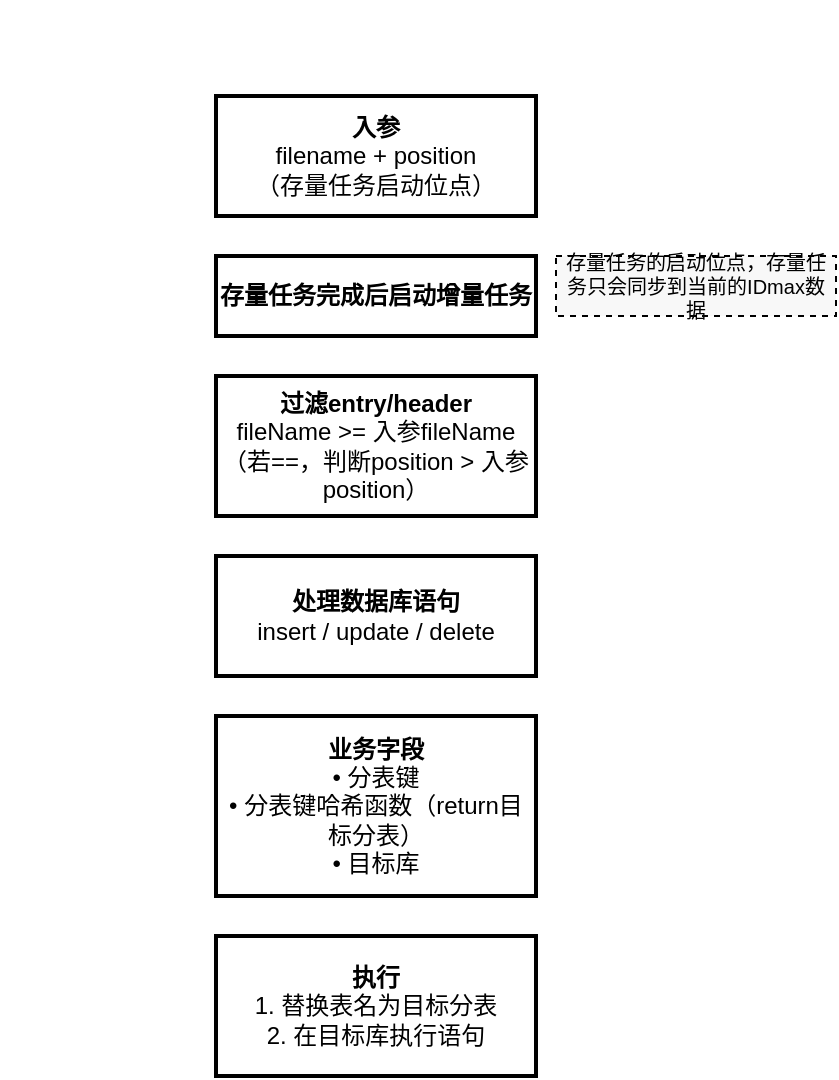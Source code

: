 <mxfile>
  <diagram name="流程图" id="流程ID">
    <mxGraphModel dx="1026" dy="636" grid="1" gridSize="10" guides="1" tooltips="1" connect="1" arrows="1" fold="1" page="1" pageScale="1" pageWidth="827" pageHeight="1169" math="0" shadow="0">
      <root>
        <mxCell id="0"/>
        <mxCell id="1" parent="0"/>
        
        <!-- 修复点：所有 &lt; 和 &gt; 符号已转义 -->
        <mxCell id="step1" value="&lt;b&gt;入参&lt;/b&gt;&lt;br&gt;filename + position&lt;br&gt;（存量任务启动位点）" style="rounded=0;whiteSpace=wrap;html=1;strokeWidth=2;" vertex="1" parent="1">
          <mxGeometry x="100" y="40" width="160" height="60" as="geometry"/>
        </mxCell>
        
        <mxCell id="step2" value="&lt;b&gt;存量任务完成后启动增量任务&lt;/b&gt;" style="rounded=0;whiteSpace=wrap;html=1;strokeWidth=2;" vertex="1" parent="1">
          <mxGeometry x="100" y="120" width="160" height="40" as="geometry"/>
        </mxCell>
        
        <mxCell id="step3" value="&lt;b&gt;过滤entry/header&lt;/b&gt;&lt;br&gt;fileName &gt;= 入参fileName&lt;br&gt;（若==，判断position &gt; 入参position）" style="rounded=0;whiteSpace=wrap;html=1;strokeWidth=2;" vertex="1" parent="1">
          <mxGeometry x="100" y="180" width="160" height="70" as="geometry"/>
        </mxCell>
        
        <mxCell id="note1" value="存量任务的启动位点，存量任务只会同步到当前的IDmax数据" style="rounded=0;whiteSpace=wrap;html=1;strokeWidth=1;fillColor=#f8f8f8;dashed=1;fontSize=10;" vertex="1" parent="1">
          <mxGeometry x="270" y="120" width="140" height="30" as="geometry"/>
        </mxCell>
        
        <mxCell id="step4" value="&lt;b&gt;处理数据库语句&lt;/b&gt;&lt;br&gt;insert / update / delete" style="rounded=0;whiteSpace=wrap;html=1;strokeWidth=2;" vertex="1" parent="1">
          <mxGeometry x="100" y="270" width="160" height="60" as="geometry"/>
        </mxCell>
        
        <mxCell id="step5" value="&lt;b&gt;业务字段&lt;/b&gt;&lt;br&gt;• 分表键&lt;br&gt;• 分表键哈希函数（return目标分表）&lt;br&gt;• 目标库" style="rounded=0;whiteSpace=wrap;html=1;strokeWidth=2;" vertex="1" parent="1">
          <mxGeometry x="100" y="350" width="160" height="90" as="geometry"/>
        </mxCell>
        
        <mxCell id="step6" value="&lt;b&gt;执行&lt;/b&gt;&lt;br&gt;1. 替换表名为目标分表&lt;br&gt;2. 在目标库执行语句" style="rounded=0;whiteSpace=wrap;html=1;strokeWidth=2;" vertex="1" parent="1">
          <mxGeometry x="100" y="460" width="160" height="70" as="geometry"/>
        </mxCell>
        
        <!-- 连接箭头 -->
        <mxCell id="conn1" value="" style="endArrow=classic;html=1;strokeWidth=2;" edge="1" parent="1" source="step1" target="step2"/>
        <mxCell id="conn2" value="" style="endArrow=classic;html=1;strokeWidth=2;" edge="1" parent="1" source="step2" target="step3"/>
        <mxCell id="conn3" value="" style="endArrow=classic;html=1;strokeWidth=2;" edge="1" parent="1" source="step3" target="step4"/>
        <mxCell id="conn4" value="" style="endArrow=classic;html=1;strokeWidth=2;" edge="1" parent="1" source="step4" target="step5"/>
        <mxCell id="conn5" value="" style="endArrow=classic;html=1;strokeWidth=2;" edge="1" parent="1" source="step5" target="step6"/>
      </root>
    </mxGraphModel>
  </diagram>
</mxfile>
